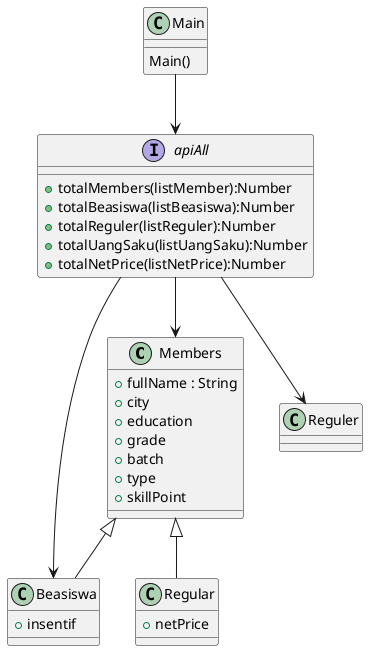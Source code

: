 @startuml classdiagram-Program

class Members{
    +fullName : String
    +city 
    +education 
    +grade 
    +batch
    +type
    +skillPoint 

    

    ' +info():String
}
class Beasiswa extends Members {
    +insentif
    ' +totalBeasiswa()
}

class Regular extends Members{
    +netPrice
    ' +totalRegular()
}

' class Bootcamp extends Members{
'     +totalRevenue():Number
' }

class Main {
    Main()
}

interface apiAll{
    +totalMembers(listMember):Number
    +totalBeasiswa(listBeasiswa):Number
    +totalReguler(listReguler):Number
    +totalUangSaku(listUangSaku):Number
    +totalNetPrice(listNetPrice):Number
}

Main --> apiAll
apiAll --> Members
apiAll --> Beasiswa
apiAll --> Reguler



@enduml